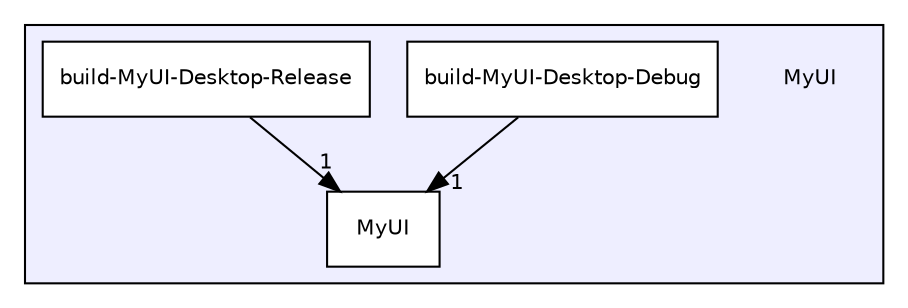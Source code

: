 digraph "MyUI" {
  compound=true
  node [ fontsize="10", fontname="Helvetica"];
  edge [ labelfontsize="10", labelfontname="Helvetica"];
  subgraph clusterdir_296a5cc4c3a5e145d06c1950583779a9 {
    graph [ bgcolor="#eeeeff", pencolor="black", label="" URL="dir_296a5cc4c3a5e145d06c1950583779a9.html"];
    dir_296a5cc4c3a5e145d06c1950583779a9 [shape=plaintext label="MyUI"];
  dir_99df95d98ed201fc73292e7c72ece1a5 [shape=box label="build-MyUI-Desktop-Debug" fillcolor="white" style="filled" URL="dir_99df95d98ed201fc73292e7c72ece1a5.html"];
  dir_dfd1e023747eaef93879aebb35045b96 [shape=box label="build-MyUI-Desktop-Release" fillcolor="white" style="filled" URL="dir_dfd1e023747eaef93879aebb35045b96.html"];
  dir_358baa82a86466679cfb4f71ef7fea15 [shape=box label="MyUI" fillcolor="white" style="filled" URL="dir_358baa82a86466679cfb4f71ef7fea15.html"];
  }
  dir_99df95d98ed201fc73292e7c72ece1a5->dir_358baa82a86466679cfb4f71ef7fea15 [headlabel="1", labeldistance=1.5 headhref="dir_000001_000003.html"];
  dir_dfd1e023747eaef93879aebb35045b96->dir_358baa82a86466679cfb4f71ef7fea15 [headlabel="1", labeldistance=1.5 headhref="dir_000002_000003.html"];
}
